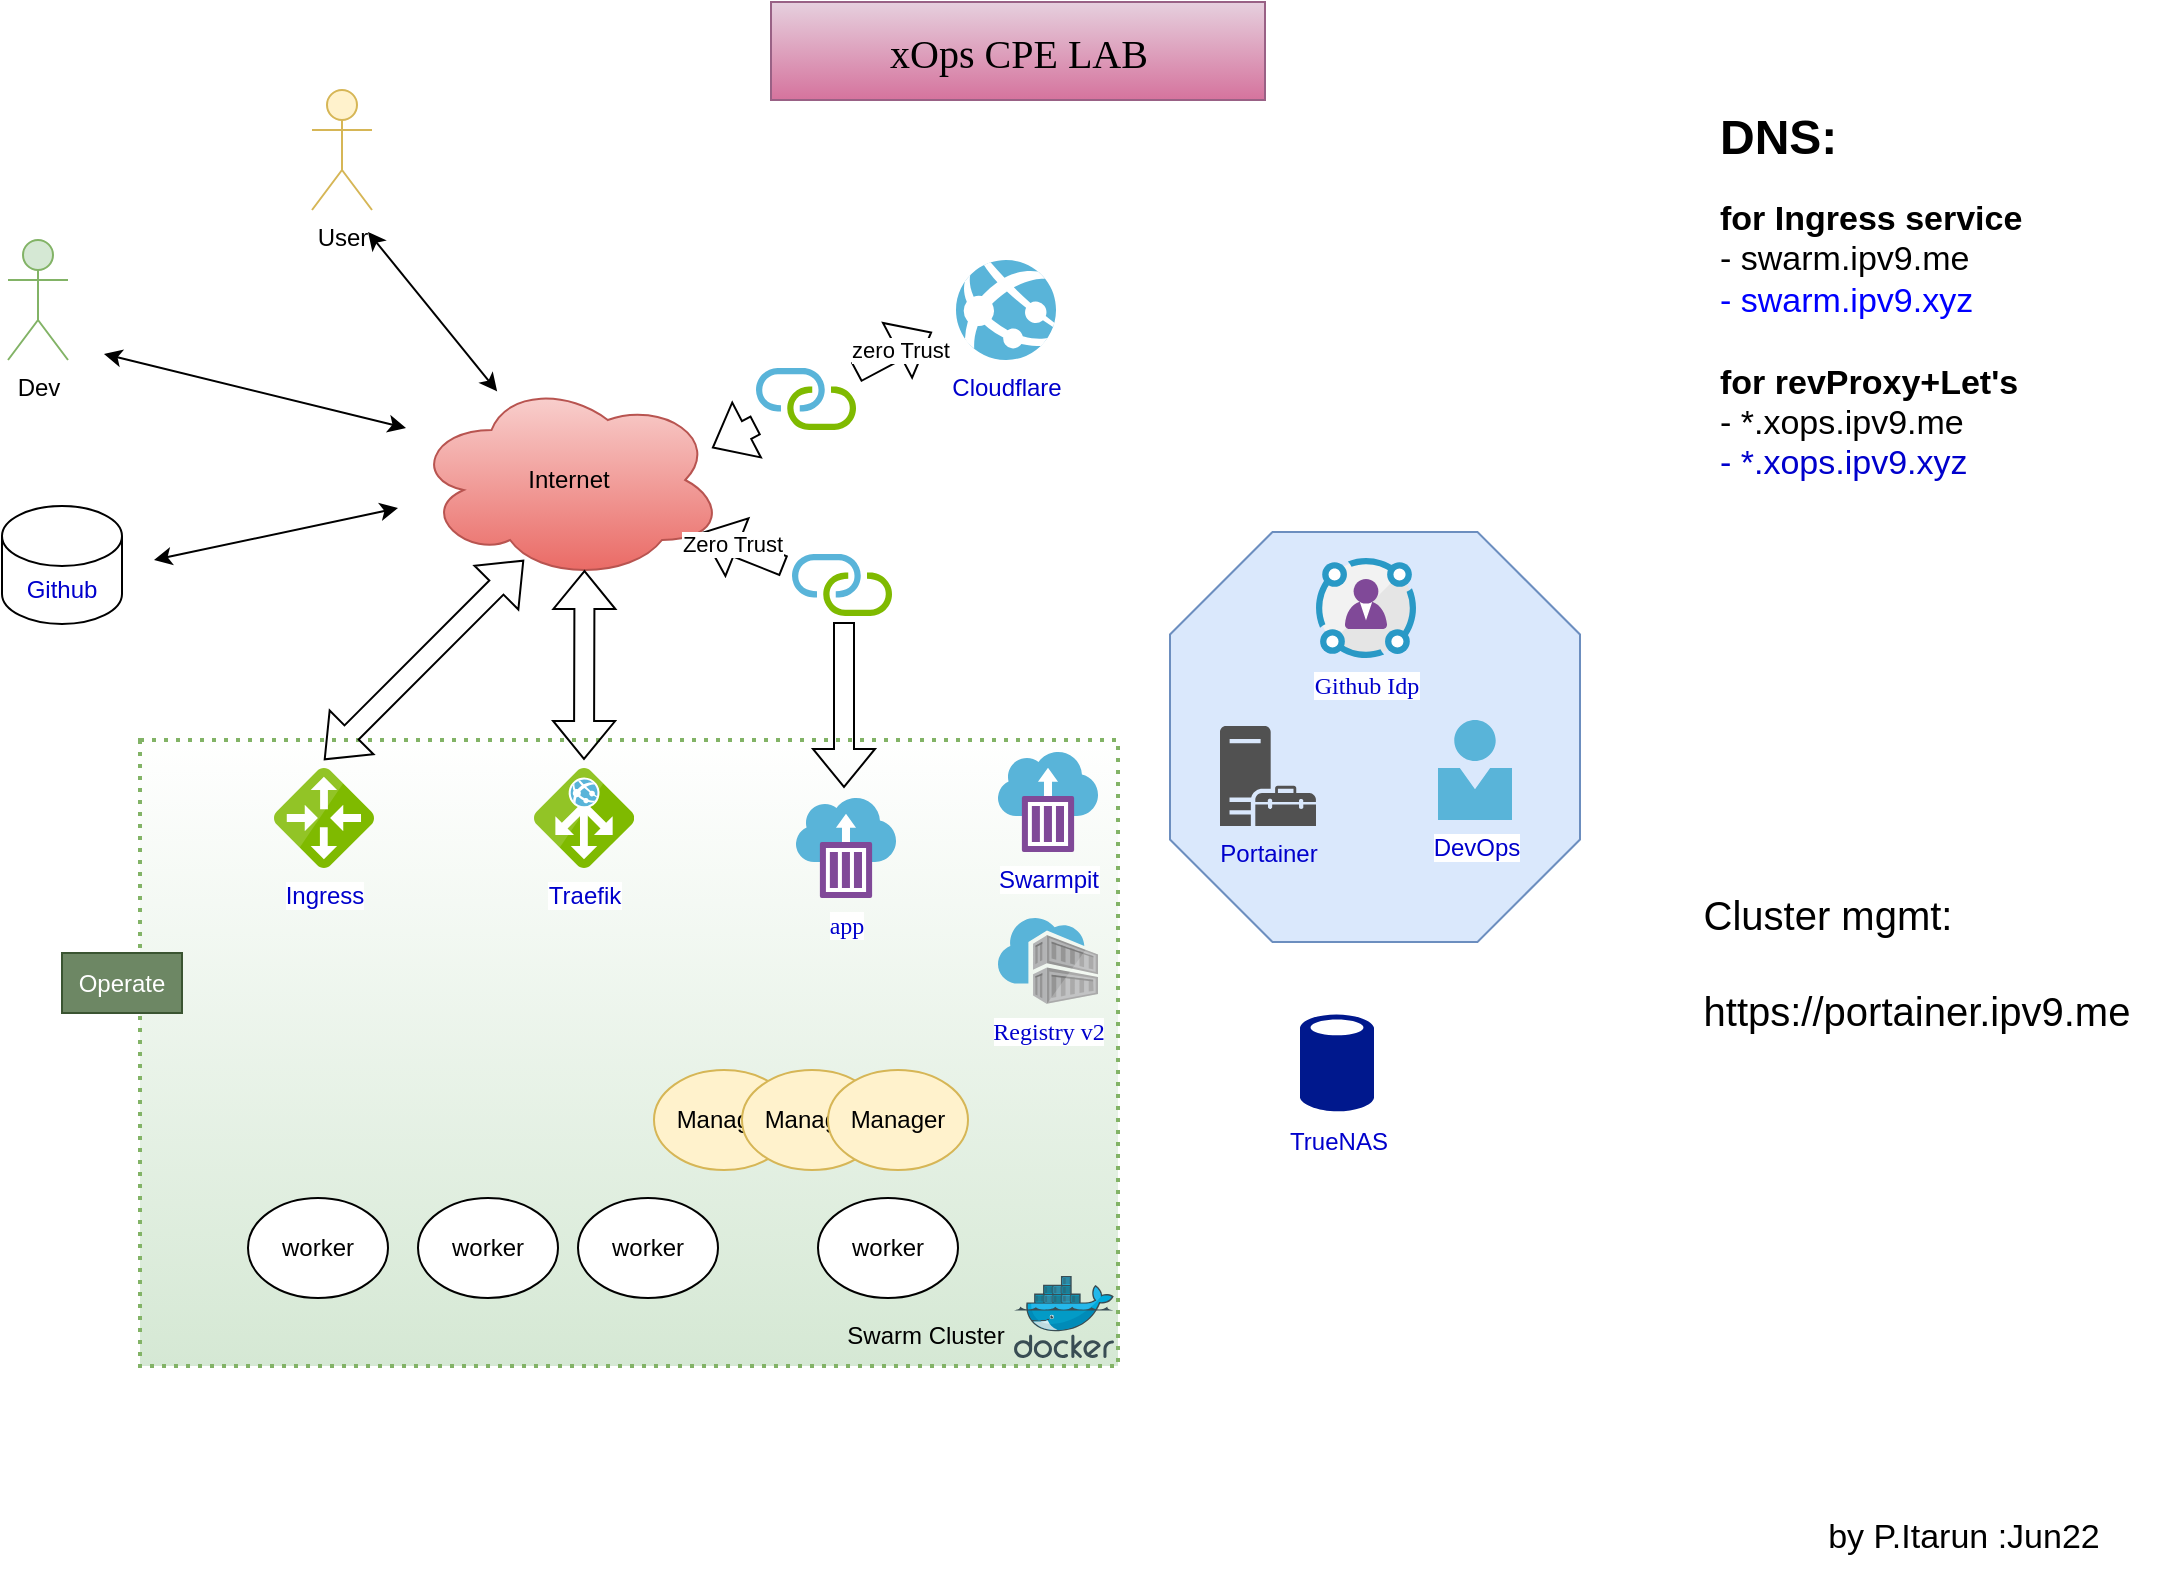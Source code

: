 <mxfile version="19.0.3" type="github">
  <diagram id="0TcvNVGdfmkhXoJ2Nnpc" name="Page-1">
    <mxGraphModel dx="1666" dy="830" grid="0" gridSize="10" guides="1" tooltips="1" connect="1" arrows="1" fold="1" page="1" pageScale="1" pageWidth="1169" pageHeight="827" math="0" shadow="0">
      <root>
        <mxCell id="0" />
        <mxCell id="1" parent="0" />
        <mxCell id="k_gkprCdmWqx7DsaNJFG-28" value="" style="verticalLabelPosition=bottom;verticalAlign=top;html=1;shape=mxgraph.basic.polygon;polyCoords=[[0.25,0],[0.75,0],[1,0.25],[1,0.75],[0.75,1],[0.25,1],[0,0.75],[0,0.25]];polyline=0;fontFamily=Comic Sans MS;fillColor=#dae8fc;strokeColor=#6c8ebf;" vertex="1" parent="1">
          <mxGeometry x="629" y="267" width="205" height="205" as="geometry" />
        </mxCell>
        <mxCell id="tLQB-r3QSDBuK20FlxPW-10" value="" style="rounded=0;whiteSpace=wrap;html=1;fillColor=#d5e8d4;strokeColor=#82b366;dashed=1;strokeWidth=2;dashPattern=1 2;gradientColor=#ffffff;gradientDirection=north;" parent="1" vertex="1">
          <mxGeometry x="114" y="371" width="489" height="313" as="geometry" />
        </mxCell>
        <mxCell id="tLQB-r3QSDBuK20FlxPW-6" value="worker" style="ellipse;whiteSpace=wrap;html=1;" parent="1" vertex="1">
          <mxGeometry x="168" y="600" width="70" height="50" as="geometry" />
        </mxCell>
        <mxCell id="tLQB-r3QSDBuK20FlxPW-7" value="worker" style="ellipse;whiteSpace=wrap;html=1;" parent="1" vertex="1">
          <mxGeometry x="253" y="600" width="70" height="50" as="geometry" />
        </mxCell>
        <mxCell id="tLQB-r3QSDBuK20FlxPW-8" value="worker" style="ellipse;whiteSpace=wrap;html=1;" parent="1" vertex="1">
          <mxGeometry x="333" y="600" width="70" height="50" as="geometry" />
        </mxCell>
        <mxCell id="tLQB-r3QSDBuK20FlxPW-9" value="worker" style="ellipse;whiteSpace=wrap;html=1;" parent="1" vertex="1">
          <mxGeometry x="453" y="600" width="70" height="50" as="geometry" />
        </mxCell>
        <mxCell id="tLQB-r3QSDBuK20FlxPW-11" value="Internet" style="ellipse;shape=cloud;whiteSpace=wrap;html=1;fillColor=#f8cecc;gradientColor=#ea6b66;strokeColor=#b85450;" parent="1" vertex="1">
          <mxGeometry x="251" y="191" width="155" height="100" as="geometry" />
        </mxCell>
        <mxCell id="tLQB-r3QSDBuK20FlxPW-12" value="" style="shape=flexArrow;endArrow=classic;startArrow=classic;html=1;rounded=0;" parent="1" edge="1">
          <mxGeometry width="100" height="100" relative="1" as="geometry">
            <mxPoint x="206" y="381" as="sourcePoint" />
            <mxPoint x="306" y="281" as="targetPoint" />
          </mxGeometry>
        </mxCell>
        <mxCell id="tLQB-r3QSDBuK20FlxPW-13" value="" style="shape=flexArrow;endArrow=classic;startArrow=classic;html=1;rounded=0;entryX=0.55;entryY=0.95;entryDx=0;entryDy=0;entryPerimeter=0;" parent="1" target="tLQB-r3QSDBuK20FlxPW-11" edge="1">
          <mxGeometry width="100" height="100" relative="1" as="geometry">
            <mxPoint x="336" y="381" as="sourcePoint" />
            <mxPoint x="436" y="281" as="targetPoint" />
          </mxGeometry>
        </mxCell>
        <mxCell id="tLQB-r3QSDBuK20FlxPW-16" value="" style="shape=flexArrow;endArrow=classic;startArrow=none;html=1;rounded=0;" parent="1" target="tLQB-r3QSDBuK20FlxPW-11" edge="1">
          <mxGeometry width="100" height="100" relative="1" as="geometry">
            <mxPoint x="436" y="284" as="sourcePoint" />
            <mxPoint x="556" y="301" as="targetPoint" />
            <Array as="points" />
          </mxGeometry>
        </mxCell>
        <mxCell id="tLQB-r3QSDBuK20FlxPW-17" value="Zero Trust" style="edgeLabel;html=1;align=center;verticalAlign=middle;resizable=0;points=[];" parent="tLQB-r3QSDBuK20FlxPW-16" vertex="1" connectable="0">
          <mxGeometry x="0.283" y="-1" relative="1" as="geometry">
            <mxPoint as="offset" />
          </mxGeometry>
        </mxCell>
        <mxCell id="tLQB-r3QSDBuK20FlxPW-18" value="" style="shape=flexArrow;endArrow=classic;startArrow=none;html=1;rounded=0;" parent="1" edge="1" source="k_gkprCdmWqx7DsaNJFG-17">
          <mxGeometry width="100" height="100" relative="1" as="geometry">
            <mxPoint x="400" y="225" as="sourcePoint" />
            <mxPoint x="510" y="167" as="targetPoint" />
          </mxGeometry>
        </mxCell>
        <mxCell id="tLQB-r3QSDBuK20FlxPW-19" value="zero Trust" style="edgeLabel;html=1;align=center;verticalAlign=middle;resizable=0;points=[];" parent="tLQB-r3QSDBuK20FlxPW-18" vertex="1" connectable="0">
          <mxGeometry x="0.14" relative="1" as="geometry">
            <mxPoint as="offset" />
          </mxGeometry>
        </mxCell>
        <mxCell id="tLQB-r3QSDBuK20FlxPW-21" value="Swarm Cluster" style="text;html=1;strokeColor=none;fillColor=none;align=center;verticalAlign=middle;whiteSpace=wrap;rounded=0;" parent="1" vertex="1">
          <mxGeometry x="442" y="654" width="130" height="30" as="geometry" />
        </mxCell>
        <mxCell id="tLQB-r3QSDBuK20FlxPW-22" value="User" style="shape=umlActor;verticalLabelPosition=bottom;verticalAlign=top;html=1;outlineConnect=0;fillColor=#fff2cc;strokeColor=#d6b656;" parent="1" vertex="1">
          <mxGeometry x="200" y="46" width="30" height="60" as="geometry" />
        </mxCell>
        <mxCell id="tLQB-r3QSDBuK20FlxPW-23" value="" style="endArrow=classic;startArrow=classic;html=1;rounded=0;" parent="1" target="tLQB-r3QSDBuK20FlxPW-11" edge="1">
          <mxGeometry width="50" height="50" relative="1" as="geometry">
            <mxPoint x="228" y="117" as="sourcePoint" />
            <mxPoint x="446" y="391" as="targetPoint" />
            <Array as="points" />
          </mxGeometry>
        </mxCell>
        <mxCell id="tLQB-r3QSDBuK20FlxPW-24" value="&lt;h1&gt;DNS:&lt;/h1&gt;&lt;div style=&quot;font-size: 17px;&quot;&gt;&lt;font style=&quot;font-size: 17px;&quot;&gt;&lt;b&gt;for Ingress service&lt;/b&gt;&lt;/font&gt;&lt;/div&gt;&lt;div style=&quot;font-size: 17px;&quot;&gt;&lt;font style=&quot;font-size: 17px;&quot;&gt;- swarm.ipv9.me&amp;nbsp;&lt;br&gt;&lt;/font&gt;&lt;/div&gt;&lt;div style=&quot;font-size: 17px;&quot;&gt;&lt;font color=&quot;#0000ff&quot; style=&quot;font-size: 17px;&quot;&gt;- swarm.ipv9.xyz&lt;/font&gt;&lt;/div&gt;&lt;div style=&quot;font-size: 17px;&quot;&gt;&lt;br&gt;&lt;/div&gt;&lt;div style=&quot;font-size: 17px;&quot;&gt;&lt;b&gt;for revProxy+Let&#39;s&lt;/b&gt;&lt;/div&gt;&lt;div style=&quot;font-size: 17px;&quot;&gt;- *.xops.ipv9.me&amp;nbsp;&lt;/div&gt;&lt;span style=&quot;font-size: 17px;&quot;&gt;&lt;font color=&quot;#0000cc&quot;&gt;- *.xops.ipv9.xyz&amp;nbsp;&lt;/font&gt;&lt;br&gt;&lt;/span&gt;" style="text;html=1;strokeColor=none;fillColor=none;spacing=5;spacingTop=-20;whiteSpace=wrap;overflow=hidden;rounded=0;" parent="1" vertex="1">
          <mxGeometry x="899" y="49.5" width="207" height="213" as="geometry" />
        </mxCell>
        <mxCell id="tLQB-r3QSDBuK20FlxPW-27" value="" style="group" parent="1" vertex="1" connectable="0">
          <mxGeometry x="371" y="536" width="157" height="50" as="geometry" />
        </mxCell>
        <mxCell id="tLQB-r3QSDBuK20FlxPW-5" value="Manager" style="ellipse;whiteSpace=wrap;html=1;fillColor=#fff2cc;strokeColor=#d6b656;" parent="tLQB-r3QSDBuK20FlxPW-27" vertex="1">
          <mxGeometry width="70" height="50" as="geometry" />
        </mxCell>
        <mxCell id="tLQB-r3QSDBuK20FlxPW-25" value="Manager" style="ellipse;whiteSpace=wrap;html=1;fillColor=#fff2cc;strokeColor=#d6b656;" parent="tLQB-r3QSDBuK20FlxPW-27" vertex="1">
          <mxGeometry x="44" width="70" height="50" as="geometry" />
        </mxCell>
        <mxCell id="tLQB-r3QSDBuK20FlxPW-26" value="Manager" style="ellipse;whiteSpace=wrap;html=1;fillColor=#fff2cc;strokeColor=#d6b656;" parent="tLQB-r3QSDBuK20FlxPW-27" vertex="1">
          <mxGeometry x="87" width="70" height="50" as="geometry" />
        </mxCell>
        <mxCell id="tLQB-r3QSDBuK20FlxPW-28" value="by P.Itarun :Jun22" style="text;html=1;strokeColor=none;fillColor=none;align=center;verticalAlign=middle;whiteSpace=wrap;rounded=0;dashed=1;fontSize=17;" parent="1" vertex="1">
          <mxGeometry x="946" y="755" width="160" height="30" as="geometry" />
        </mxCell>
        <mxCell id="yfkS_hRk5FfO1Nmqv_6T-1" value="&lt;div style=&quot;text-align: left; font-size: 20px;&quot;&gt;&lt;span style=&quot;background-color: initial; font-size: 20px;&quot;&gt;Cluster mgmt:&lt;/span&gt;&lt;/div&gt;&lt;div style=&quot;text-align: left; font-size: 20px;&quot;&gt;&lt;span style=&quot;background-color: initial; font-size: 20px;&quot;&gt;&lt;br&gt;&lt;/span&gt;&lt;/div&gt;&lt;div style=&quot;text-align: left; font-size: 20px;&quot;&gt;&lt;span style=&quot;background-color: initial; font-size: 20px;&quot;&gt;https://portainer.ipv9.me&lt;/span&gt;&lt;/div&gt;" style="text;html=1;strokeColor=none;fillColor=none;align=center;verticalAlign=middle;whiteSpace=wrap;rounded=0;fontSize=20;" parent="1" vertex="1">
          <mxGeometry x="879" y="435" width="247" height="93" as="geometry" />
        </mxCell>
        <mxCell id="k_gkprCdmWqx7DsaNJFG-2" value="Github" style="shape=cylinder3;whiteSpace=wrap;html=1;boundedLbl=1;backgroundOutline=1;size=15;fontColor=#0000CC;" vertex="1" parent="1">
          <mxGeometry x="45" y="254" width="60" height="59" as="geometry" />
        </mxCell>
        <mxCell id="k_gkprCdmWqx7DsaNJFG-3" value="" style="endArrow=classic;startArrow=classic;html=1;rounded=0;" edge="1" parent="1">
          <mxGeometry width="50" height="50" relative="1" as="geometry">
            <mxPoint x="121" y="281" as="sourcePoint" />
            <mxPoint x="243" y="255" as="targetPoint" />
            <Array as="points" />
          </mxGeometry>
        </mxCell>
        <mxCell id="k_gkprCdmWqx7DsaNJFG-4" value="Dev" style="shape=umlActor;verticalLabelPosition=bottom;verticalAlign=top;html=1;outlineConnect=0;fillColor=#d5e8d4;strokeColor=#82b366;" vertex="1" parent="1">
          <mxGeometry x="48" y="121" width="30" height="60" as="geometry" />
        </mxCell>
        <mxCell id="k_gkprCdmWqx7DsaNJFG-5" value="" style="endArrow=classic;startArrow=classic;html=1;rounded=0;" edge="1" parent="1">
          <mxGeometry width="50" height="50" relative="1" as="geometry">
            <mxPoint x="96" y="178" as="sourcePoint" />
            <mxPoint x="247" y="215" as="targetPoint" />
            <Array as="points" />
          </mxGeometry>
        </mxCell>
        <mxCell id="k_gkprCdmWqx7DsaNJFG-9" value="Operate" style="text;html=1;strokeColor=#3A5431;fillColor=#6d8764;align=center;verticalAlign=middle;whiteSpace=wrap;rounded=0;fontColor=#ffffff;" vertex="1" parent="1">
          <mxGeometry x="75" y="477.5" width="60" height="30" as="geometry" />
        </mxCell>
        <mxCell id="k_gkprCdmWqx7DsaNJFG-10" value="" style="sketch=0;aspect=fixed;html=1;points=[];align=center;image;fontSize=12;image=img/lib/mscae/Docker.svg;fontColor=#0000CC;" vertex="1" parent="1">
          <mxGeometry x="551" y="639" width="50" height="41" as="geometry" />
        </mxCell>
        <mxCell id="k_gkprCdmWqx7DsaNJFG-11" value="Ingress" style="sketch=0;aspect=fixed;html=1;points=[];align=center;image;fontSize=12;image=img/lib/mscae/Local_Network_Gateways.svg;fontColor=#0000CC;" vertex="1" parent="1">
          <mxGeometry x="181" y="385" width="50" height="50" as="geometry" />
        </mxCell>
        <mxCell id="k_gkprCdmWqx7DsaNJFG-12" value="Traefik" style="sketch=0;aspect=fixed;html=1;points=[];align=center;image;fontSize=12;image=img/lib/mscae/Application_Gateway.svg;fontColor=#0000CC;" vertex="1" parent="1">
          <mxGeometry x="311" y="385" width="50" height="50" as="geometry" />
        </mxCell>
        <mxCell id="k_gkprCdmWqx7DsaNJFG-13" value="" style="sketch=0;aspect=fixed;html=1;points=[];align=center;image;fontSize=12;image=img/lib/mscae/Connection.svg;fontColor=#0000CC;" vertex="1" parent="1">
          <mxGeometry x="440" y="278" width="50" height="31" as="geometry" />
        </mxCell>
        <mxCell id="k_gkprCdmWqx7DsaNJFG-14" value="" style="shape=flexArrow;endArrow=none;startArrow=classic;html=1;rounded=0;" edge="1" parent="1">
          <mxGeometry width="100" height="100" relative="1" as="geometry">
            <mxPoint x="466" y="395" as="sourcePoint" />
            <mxPoint x="466" y="312" as="targetPoint" />
            <Array as="points" />
          </mxGeometry>
        </mxCell>
        <mxCell id="k_gkprCdmWqx7DsaNJFG-16" value="Cloudflare" style="sketch=0;aspect=fixed;html=1;points=[];align=center;image;fontSize=12;image=img/lib/mscae/App_Services.svg;fontColor=#0000CC;" vertex="1" parent="1">
          <mxGeometry x="522" y="131" width="50" height="50" as="geometry" />
        </mxCell>
        <mxCell id="k_gkprCdmWqx7DsaNJFG-17" value="" style="sketch=0;aspect=fixed;html=1;points=[];align=center;image;fontSize=12;image=img/lib/mscae/Connection.svg;fontColor=#0000CC;" vertex="1" parent="1">
          <mxGeometry x="422" y="185" width="50" height="31" as="geometry" />
        </mxCell>
        <mxCell id="k_gkprCdmWqx7DsaNJFG-18" value="" style="shape=flexArrow;endArrow=none;startArrow=classic;html=1;rounded=0;" edge="1" parent="1" target="k_gkprCdmWqx7DsaNJFG-17">
          <mxGeometry width="100" height="100" relative="1" as="geometry">
            <mxPoint x="400" y="225" as="sourcePoint" />
            <mxPoint x="480" y="182" as="targetPoint" />
          </mxGeometry>
        </mxCell>
        <mxCell id="k_gkprCdmWqx7DsaNJFG-20" value="TrueNAS" style="sketch=0;aspect=fixed;pointerEvents=1;shadow=0;dashed=0;html=1;strokeColor=none;labelPosition=center;verticalLabelPosition=bottom;verticalAlign=top;align=center;fillColor=#00188D;shape=mxgraph.mscae.enterprise.database_generic;fontColor=#0000CC;" vertex="1" parent="1">
          <mxGeometry x="694" y="507.5" width="37" height="50" as="geometry" />
        </mxCell>
        <mxCell id="k_gkprCdmWqx7DsaNJFG-21" value="Portainer" style="sketch=0;pointerEvents=1;shadow=0;dashed=0;html=1;strokeColor=none;labelPosition=center;verticalLabelPosition=bottom;verticalAlign=top;align=center;fillColor=#515151;shape=mxgraph.mscae.system_center.management_point;fontColor=#0000CC;" vertex="1" parent="1">
          <mxGeometry x="654" y="364" width="48" height="50" as="geometry" />
        </mxCell>
        <mxCell id="k_gkprCdmWqx7DsaNJFG-22" value="Swarmpit" style="sketch=0;aspect=fixed;html=1;points=[];align=center;image;fontSize=12;image=img/lib/mscae/Container_Instances.svg;fontColor=#0000CC;" vertex="1" parent="1">
          <mxGeometry x="543" y="377" width="50" height="50" as="geometry" />
        </mxCell>
        <mxCell id="k_gkprCdmWqx7DsaNJFG-23" value="&lt;div style=&quot;text-align: left; font-size: 20px;&quot;&gt;xOps CPE LAB&lt;/div&gt;" style="text;html=1;strokeColor=#996185;fillColor=#e6d0de;align=center;verticalAlign=middle;whiteSpace=wrap;rounded=0;fontSize=20;gradientColor=#d5739d;fontFamily=Comic Sans MS;" vertex="1" parent="1">
          <mxGeometry x="429.5" y="2" width="247" height="49" as="geometry" />
        </mxCell>
        <mxCell id="k_gkprCdmWqx7DsaNJFG-24" value="DevOps" style="sketch=0;aspect=fixed;html=1;points=[];align=center;image;fontSize=12;image=img/lib/mscae/Person.svg;fontColor=#0000CC;" vertex="1" parent="1">
          <mxGeometry x="763" y="361" width="37" height="50" as="geometry" />
        </mxCell>
        <mxCell id="k_gkprCdmWqx7DsaNJFG-25" value="Registry v2" style="sketch=0;aspect=fixed;html=1;points=[];align=center;image;fontSize=12;image=img/lib/mscae/Container_Registries.svg;fontFamily=Comic Sans MS;fontColor=#0000CC;" vertex="1" parent="1">
          <mxGeometry x="543" y="460" width="50" height="43" as="geometry" />
        </mxCell>
        <mxCell id="k_gkprCdmWqx7DsaNJFG-26" value="Github Idp" style="sketch=0;aspect=fixed;html=1;points=[];align=center;image;fontSize=12;image=img/lib/mscae/Identity_Governance.svg;fontFamily=Comic Sans MS;fontColor=#0000CC;" vertex="1" parent="1">
          <mxGeometry x="702" y="280" width="50" height="50" as="geometry" />
        </mxCell>
        <mxCell id="k_gkprCdmWqx7DsaNJFG-29" value="app" style="sketch=0;aspect=fixed;html=1;points=[];align=center;image;fontSize=12;image=img/lib/mscae/Container_Instances.svg;dashed=1;dashPattern=1 2;fontFamily=Comic Sans MS;fontColor=#0000CC;gradientColor=#ffffff;gradientDirection=north;" vertex="1" parent="1">
          <mxGeometry x="442" y="400" width="50" height="50" as="geometry" />
        </mxCell>
      </root>
    </mxGraphModel>
  </diagram>
</mxfile>
